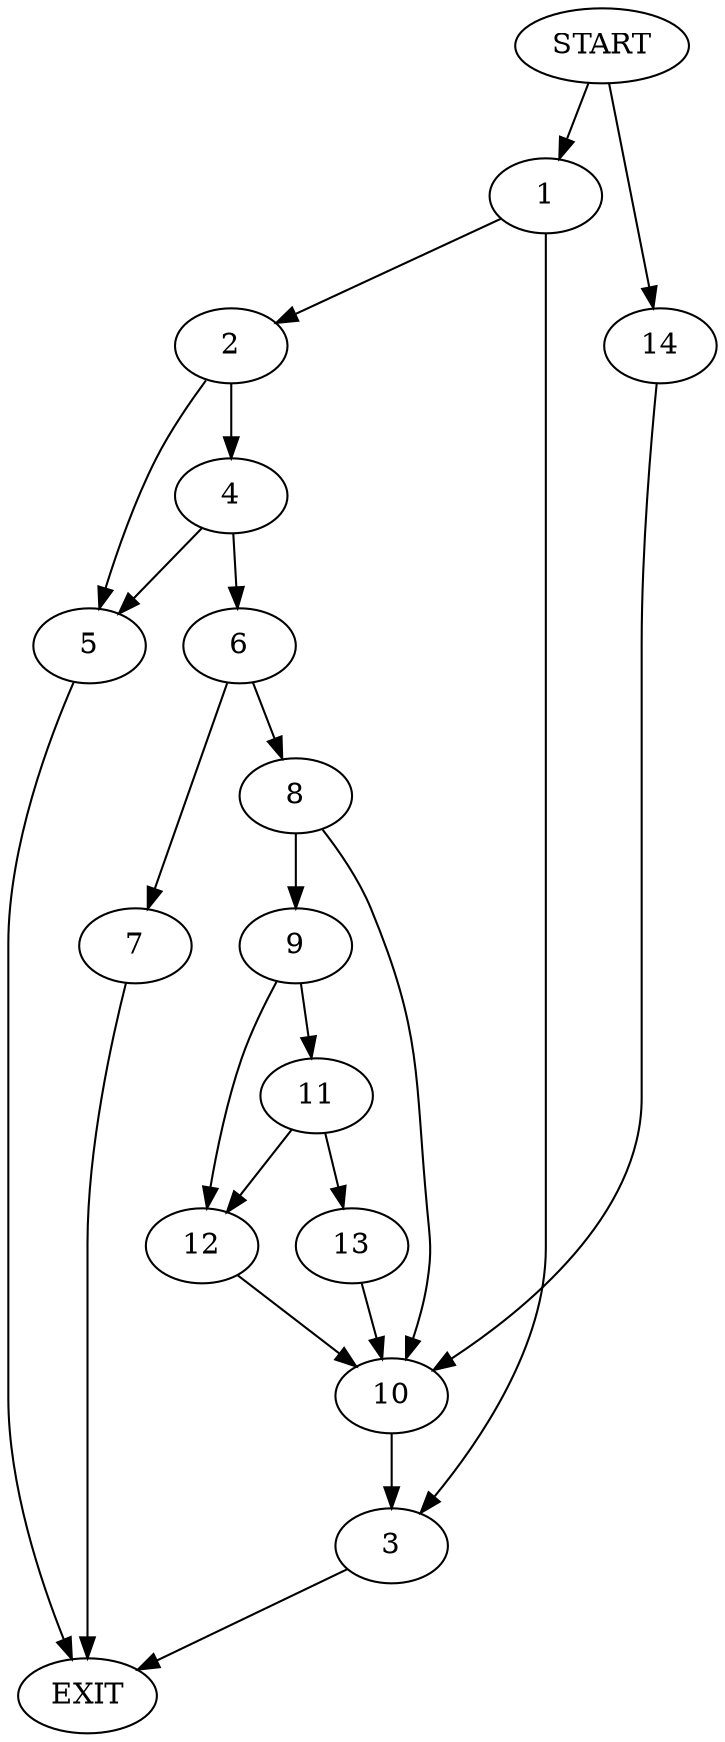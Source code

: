 digraph {
0 [label="START"]
15 [label="EXIT"]
0 -> 1
1 -> 2
1 -> 3
3 -> 15
2 -> 4
2 -> 5
4 -> 5
4 -> 6
5 -> 15
6 -> 7
6 -> 8
7 -> 15
8 -> 9
8 -> 10
10 -> 3
9 -> 11
9 -> 12
11 -> 13
11 -> 12
12 -> 10
13 -> 10
0 -> 14
14 -> 10
}
